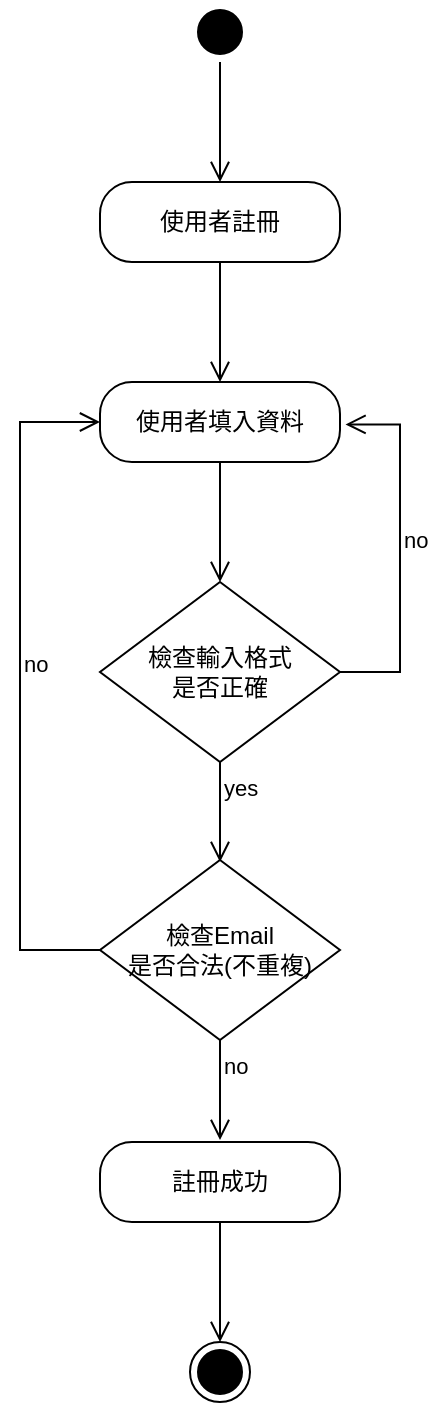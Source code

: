 <mxfile version="24.8.6">
  <diagram name="第 1 页" id="rFcaaIZD5_DY6oB-ytW5">
    <mxGraphModel dx="1434" dy="746" grid="1" gridSize="10" guides="1" tooltips="1" connect="1" arrows="1" fold="1" page="1" pageScale="1" pageWidth="827" pageHeight="1169" math="0" shadow="0">
      <root>
        <mxCell id="0" />
        <mxCell id="1" parent="0" />
        <mxCell id="KCVfrBEjZ5k7IFRmROUr-1" value="使用者註冊" style="rounded=1;whiteSpace=wrap;html=1;arcSize=40;fontColor=#000000;fillColor=#FFFFFF;strokeColor=#000000;" vertex="1" parent="1">
          <mxGeometry x="380" y="200" width="120" height="40" as="geometry" />
        </mxCell>
        <mxCell id="KCVfrBEjZ5k7IFRmROUr-2" value="" style="edgeStyle=orthogonalEdgeStyle;html=1;verticalAlign=bottom;endArrow=open;endSize=8;strokeColor=#000000;rounded=0;" edge="1" parent="1" source="KCVfrBEjZ5k7IFRmROUr-1">
          <mxGeometry relative="1" as="geometry">
            <mxPoint x="440" y="300" as="targetPoint" />
          </mxGeometry>
        </mxCell>
        <mxCell id="KCVfrBEjZ5k7IFRmROUr-3" value="" style="ellipse;html=1;shape=startState;fillColor=#000000;strokeColor=#000000;" vertex="1" parent="1">
          <mxGeometry x="425" y="110" width="30" height="30" as="geometry" />
        </mxCell>
        <mxCell id="KCVfrBEjZ5k7IFRmROUr-4" value="" style="edgeStyle=orthogonalEdgeStyle;html=1;verticalAlign=bottom;endArrow=open;endSize=8;strokeColor=#000000;rounded=0;" edge="1" parent="1" source="KCVfrBEjZ5k7IFRmROUr-3">
          <mxGeometry relative="1" as="geometry">
            <mxPoint x="440" y="200" as="targetPoint" />
          </mxGeometry>
        </mxCell>
        <mxCell id="KCVfrBEjZ5k7IFRmROUr-5" value="使用者填入資料" style="rounded=1;whiteSpace=wrap;html=1;arcSize=40;fontColor=#000000;fillColor=#FFFFFF;strokeColor=#000000;" vertex="1" parent="1">
          <mxGeometry x="380" y="300" width="120" height="40" as="geometry" />
        </mxCell>
        <mxCell id="KCVfrBEjZ5k7IFRmROUr-6" value="" style="edgeStyle=orthogonalEdgeStyle;html=1;verticalAlign=bottom;endArrow=open;endSize=8;strokeColor=#000000;rounded=0;" edge="1" parent="1" source="KCVfrBEjZ5k7IFRmROUr-5">
          <mxGeometry relative="1" as="geometry">
            <mxPoint x="440" y="400" as="targetPoint" />
          </mxGeometry>
        </mxCell>
        <mxCell id="KCVfrBEjZ5k7IFRmROUr-7" value="檢查輸入格式&lt;div&gt;是否正確&lt;/div&gt;" style="rhombus;whiteSpace=wrap;html=1;fontColor=#000000;fillColor=#FFFFFF;strokeColor=#000000;" vertex="1" parent="1">
          <mxGeometry x="380" y="400" width="120" height="90" as="geometry" />
        </mxCell>
        <mxCell id="KCVfrBEjZ5k7IFRmROUr-8" value="no" style="edgeStyle=orthogonalEdgeStyle;html=1;align=left;verticalAlign=bottom;endArrow=open;endSize=8;strokeColor=#000000;rounded=0;entryX=1.023;entryY=0.53;entryDx=0;entryDy=0;entryPerimeter=0;" edge="1" parent="1" source="KCVfrBEjZ5k7IFRmROUr-7" target="KCVfrBEjZ5k7IFRmROUr-5">
          <mxGeometry x="-0.039" relative="1" as="geometry">
            <mxPoint x="600" y="445" as="targetPoint" />
            <Array as="points">
              <mxPoint x="530" y="445" />
              <mxPoint x="530" y="321" />
            </Array>
            <mxPoint as="offset" />
          </mxGeometry>
        </mxCell>
        <mxCell id="KCVfrBEjZ5k7IFRmROUr-9" value="yes" style="edgeStyle=orthogonalEdgeStyle;html=1;align=left;verticalAlign=top;endArrow=open;endSize=8;strokeColor=#000000;rounded=0;" edge="1" parent="1" source="KCVfrBEjZ5k7IFRmROUr-7">
          <mxGeometry x="-1" relative="1" as="geometry">
            <mxPoint x="440" y="540" as="targetPoint" />
          </mxGeometry>
        </mxCell>
        <mxCell id="KCVfrBEjZ5k7IFRmROUr-10" value="檢查Email&lt;div&gt;是否合法(不重複)&lt;/div&gt;" style="rhombus;whiteSpace=wrap;html=1;fontColor=#000000;fillColor=#FFFFFF;strokeColor=#000000;" vertex="1" parent="1">
          <mxGeometry x="380" y="539" width="120" height="90" as="geometry" />
        </mxCell>
        <mxCell id="KCVfrBEjZ5k7IFRmROUr-11" value="no" style="edgeStyle=orthogonalEdgeStyle;html=1;align=left;verticalAlign=bottom;endArrow=open;endSize=8;strokeColor=#000000;rounded=0;entryX=0;entryY=0.5;entryDx=0;entryDy=0;" edge="1" parent="1" source="KCVfrBEjZ5k7IFRmROUr-10" target="KCVfrBEjZ5k7IFRmROUr-5">
          <mxGeometry x="0.012" relative="1" as="geometry">
            <mxPoint x="503" y="460" as="targetPoint" />
            <Array as="points">
              <mxPoint x="340" y="584" />
              <mxPoint x="340" y="320" />
            </Array>
            <mxPoint as="offset" />
          </mxGeometry>
        </mxCell>
        <mxCell id="KCVfrBEjZ5k7IFRmROUr-12" value="no" style="edgeStyle=orthogonalEdgeStyle;html=1;align=left;verticalAlign=top;endArrow=open;endSize=8;strokeColor=#000000;rounded=0;" edge="1" parent="1" source="KCVfrBEjZ5k7IFRmROUr-10">
          <mxGeometry x="-1" relative="1" as="geometry">
            <mxPoint x="440" y="679" as="targetPoint" />
          </mxGeometry>
        </mxCell>
        <mxCell id="KCVfrBEjZ5k7IFRmROUr-13" value="註冊成功" style="rounded=1;whiteSpace=wrap;html=1;arcSize=40;fontColor=#000000;fillColor=#FFFFFF;strokeColor=#000000;" vertex="1" parent="1">
          <mxGeometry x="380" y="680" width="120" height="40" as="geometry" />
        </mxCell>
        <mxCell id="KCVfrBEjZ5k7IFRmROUr-14" value="" style="edgeStyle=orthogonalEdgeStyle;html=1;verticalAlign=bottom;endArrow=open;endSize=8;strokeColor=#000000;rounded=0;" edge="1" parent="1" source="KCVfrBEjZ5k7IFRmROUr-13">
          <mxGeometry relative="1" as="geometry">
            <mxPoint x="440" y="780" as="targetPoint" />
          </mxGeometry>
        </mxCell>
        <mxCell id="KCVfrBEjZ5k7IFRmROUr-15" value="" style="ellipse;html=1;shape=endState;fillColor=#000000;strokeColor=#000000;" vertex="1" parent="1">
          <mxGeometry x="425" y="780" width="30" height="30" as="geometry" />
        </mxCell>
      </root>
    </mxGraphModel>
  </diagram>
</mxfile>
